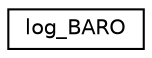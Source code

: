 digraph "Graphical Class Hierarchy"
{
 // INTERACTIVE_SVG=YES
  edge [fontname="Helvetica",fontsize="10",labelfontname="Helvetica",labelfontsize="10"];
  node [fontname="Helvetica",fontsize="10",shape=record];
  rankdir="LR";
  Node1 [label="log_BARO",height=0.2,width=0.4,color="black", fillcolor="white", style="filled",URL="$structlog__BARO.html"];
}
